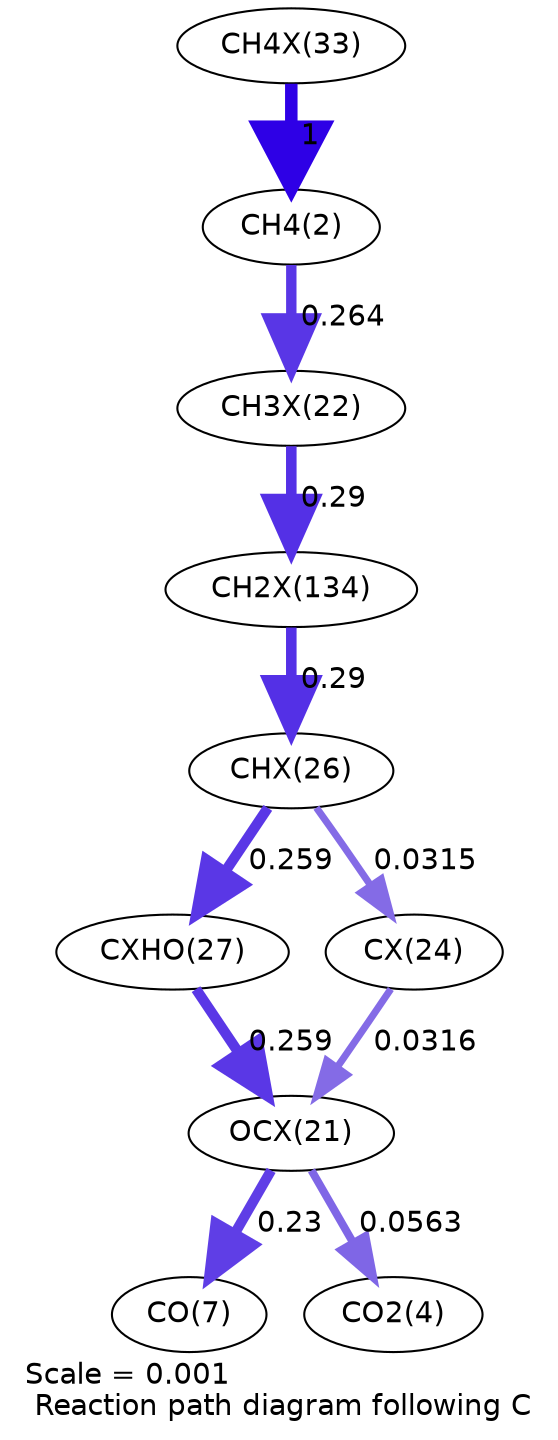 digraph reaction_paths {
center=1;
s31 -> s4[fontname="Helvetica", penwidth=6, arrowsize=3, color="0.7, 1.5, 0.9"
, label=" 1"];
s4 -> s25[fontname="Helvetica", penwidth=4.99, arrowsize=2.5, color="0.7, 0.764, 0.9"
, label=" 0.264"];
s25 -> s36[fontname="Helvetica", penwidth=5.07, arrowsize=2.53, color="0.7, 0.79, 0.9"
, label=" 0.29"];
s36 -> s29[fontname="Helvetica", penwidth=5.07, arrowsize=2.53, color="0.7, 0.79, 0.9"
, label=" 0.29"];
s29 -> s30[fontname="Helvetica", penwidth=4.98, arrowsize=2.49, color="0.7, 0.759, 0.9"
, label=" 0.259"];
s29 -> s27[fontname="Helvetica", penwidth=3.39, arrowsize=1.7, color="0.7, 0.532, 0.9"
, label=" 0.0315"];
s30 -> s24[fontname="Helvetica", penwidth=4.98, arrowsize=2.49, color="0.7, 0.759, 0.9"
, label=" 0.259"];
s24 -> s9[fontname="Helvetica", penwidth=4.89, arrowsize=2.45, color="0.7, 0.73, 0.9"
, label=" 0.23"];
s24 -> s6[fontname="Helvetica", penwidth=3.83, arrowsize=1.91, color="0.7, 0.556, 0.9"
, label=" 0.0563"];
s27 -> s24[fontname="Helvetica", penwidth=3.39, arrowsize=1.7, color="0.7, 0.532, 0.9"
, label=" 0.0316"];
s4 [ fontname="Helvetica", label="CH4(2)"];
s6 [ fontname="Helvetica", label="CO2(4)"];
s9 [ fontname="Helvetica", label="CO(7)"];
s24 [ fontname="Helvetica", label="OCX(21)"];
s25 [ fontname="Helvetica", label="CH3X(22)"];
s27 [ fontname="Helvetica", label="CX(24)"];
s29 [ fontname="Helvetica", label="CHX(26)"];
s30 [ fontname="Helvetica", label="CXHO(27)"];
s31 [ fontname="Helvetica", label="CH4X(33)"];
s36 [ fontname="Helvetica", label="CH2X(134)"];
 label = "Scale = 0.001\l Reaction path diagram following C";
 fontname = "Helvetica";
}
